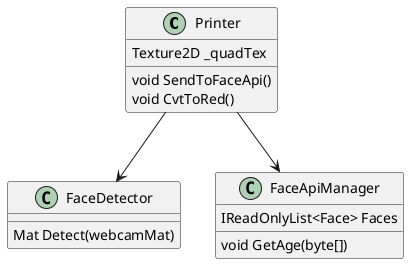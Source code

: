 @startuml EyesOfDeathGod
class Printer {
	Texture2D _quadTex
    void SendToFaceApi()
    void CvtToRed()
}

class FaceDetector {
    Mat Detect(webcamMat)
}

class FaceApiManager {
    IReadOnlyList<Face> Faces
    void GetAge(byte[])
}

Printer --> FaceDetector
Printer --> FaceApiManager
@enduml
